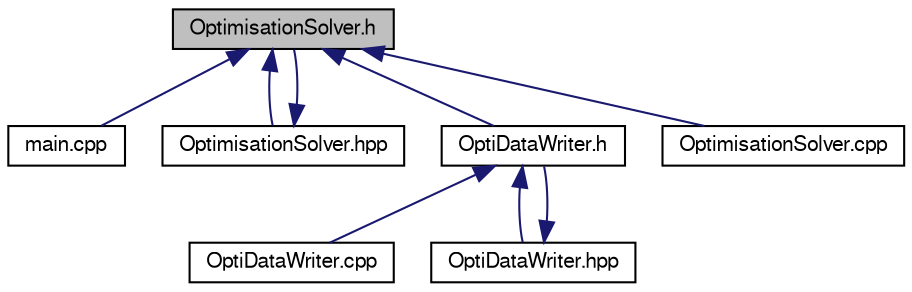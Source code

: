 digraph "OptimisationSolver.h"
{
 // LATEX_PDF_SIZE
  edge [fontname="FreeSans",fontsize="10",labelfontname="FreeSans",labelfontsize="10"];
  node [fontname="FreeSans",fontsize="10",shape=record];
  Node11 [label="OptimisationSolver.h",height=0.2,width=0.4,color="black", fillcolor="grey75", style="filled", fontcolor="black",tooltip=" "];
  Node11 -> Node12 [dir="back",color="midnightblue",fontsize="10",style="solid",fontname="FreeSans"];
  Node12 [label="main.cpp",height=0.2,width=0.4,color="black", fillcolor="white", style="filled",URL="$main_8cpp.html",tooltip=" "];
  Node11 -> Node13 [dir="back",color="midnightblue",fontsize="10",style="solid",fontname="FreeSans"];
  Node13 [label="OptimisationSolver.hpp",height=0.2,width=0.4,color="black", fillcolor="white", style="filled",URL="$_optimisation_solver_8hpp.html",tooltip=" "];
  Node13 -> Node11 [dir="back",color="midnightblue",fontsize="10",style="solid",fontname="FreeSans"];
  Node11 -> Node14 [dir="back",color="midnightblue",fontsize="10",style="solid",fontname="FreeSans"];
  Node14 [label="OptiDataWriter.h",height=0.2,width=0.4,color="black", fillcolor="white", style="filled",URL="$_opti_data_writer_8h.html",tooltip="Provides the functions to write latent space data needed for BRDFs reconstruction and latent space vi..."];
  Node14 -> Node15 [dir="back",color="midnightblue",fontsize="10",style="solid",fontname="FreeSans"];
  Node15 [label="OptiDataWriter.cpp",height=0.2,width=0.4,color="black", fillcolor="white", style="filled",URL="$_opti_data_writer_8cpp.html",tooltip=" "];
  Node14 -> Node16 [dir="back",color="midnightblue",fontsize="10",style="solid",fontname="FreeSans"];
  Node16 [label="OptiDataWriter.hpp",height=0.2,width=0.4,color="black", fillcolor="white", style="filled",URL="$_opti_data_writer_8hpp.html",tooltip=" "];
  Node16 -> Node14 [dir="back",color="midnightblue",fontsize="10",style="solid",fontname="FreeSans"];
  Node11 -> Node17 [dir="back",color="midnightblue",fontsize="10",style="solid",fontname="FreeSans"];
  Node17 [label="OptimisationSolver.cpp",height=0.2,width=0.4,color="black", fillcolor="white", style="filled",URL="$_optimisation_solver_8cpp.html",tooltip=" "];
}
